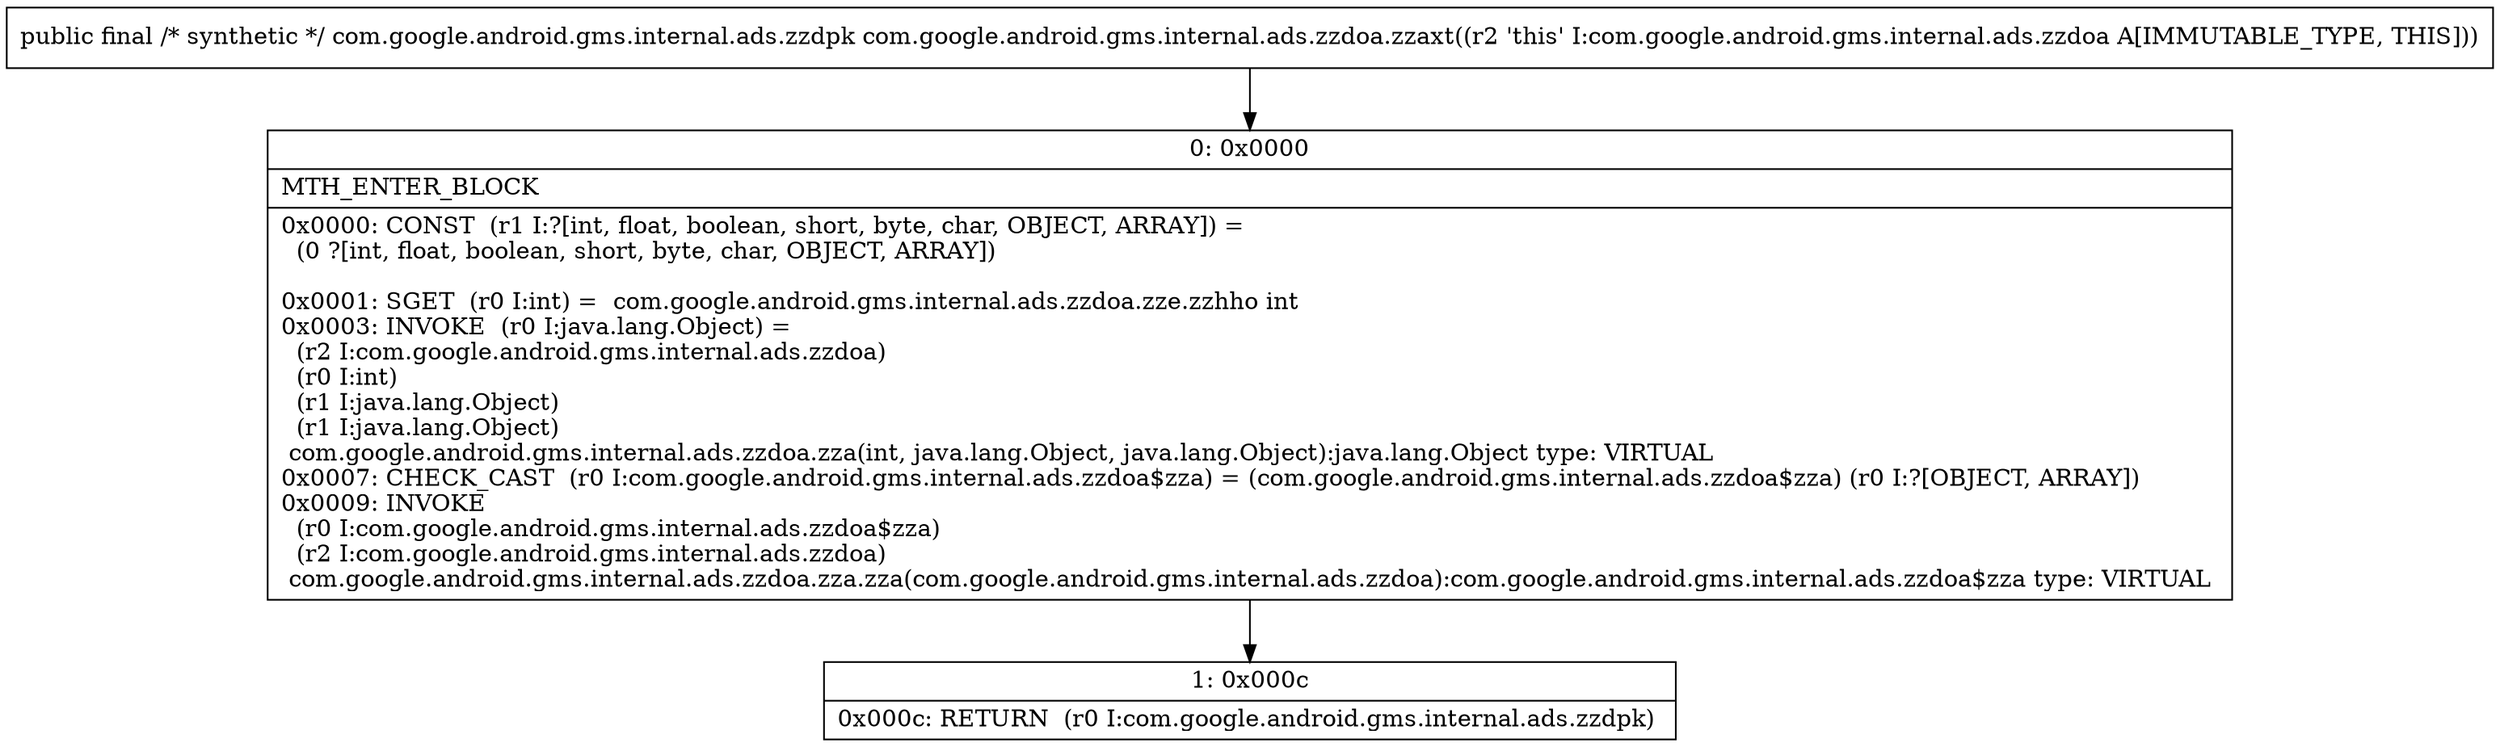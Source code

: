 digraph "CFG forcom.google.android.gms.internal.ads.zzdoa.zzaxt()Lcom\/google\/android\/gms\/internal\/ads\/zzdpk;" {
Node_0 [shape=record,label="{0\:\ 0x0000|MTH_ENTER_BLOCK\l|0x0000: CONST  (r1 I:?[int, float, boolean, short, byte, char, OBJECT, ARRAY]) = \l  (0 ?[int, float, boolean, short, byte, char, OBJECT, ARRAY])\l \l0x0001: SGET  (r0 I:int) =  com.google.android.gms.internal.ads.zzdoa.zze.zzhho int \l0x0003: INVOKE  (r0 I:java.lang.Object) = \l  (r2 I:com.google.android.gms.internal.ads.zzdoa)\l  (r0 I:int)\l  (r1 I:java.lang.Object)\l  (r1 I:java.lang.Object)\l com.google.android.gms.internal.ads.zzdoa.zza(int, java.lang.Object, java.lang.Object):java.lang.Object type: VIRTUAL \l0x0007: CHECK_CAST  (r0 I:com.google.android.gms.internal.ads.zzdoa$zza) = (com.google.android.gms.internal.ads.zzdoa$zza) (r0 I:?[OBJECT, ARRAY]) \l0x0009: INVOKE  \l  (r0 I:com.google.android.gms.internal.ads.zzdoa$zza)\l  (r2 I:com.google.android.gms.internal.ads.zzdoa)\l com.google.android.gms.internal.ads.zzdoa.zza.zza(com.google.android.gms.internal.ads.zzdoa):com.google.android.gms.internal.ads.zzdoa$zza type: VIRTUAL \l}"];
Node_1 [shape=record,label="{1\:\ 0x000c|0x000c: RETURN  (r0 I:com.google.android.gms.internal.ads.zzdpk) \l}"];
MethodNode[shape=record,label="{public final \/* synthetic *\/ com.google.android.gms.internal.ads.zzdpk com.google.android.gms.internal.ads.zzdoa.zzaxt((r2 'this' I:com.google.android.gms.internal.ads.zzdoa A[IMMUTABLE_TYPE, THIS])) }"];
MethodNode -> Node_0;
Node_0 -> Node_1;
}

